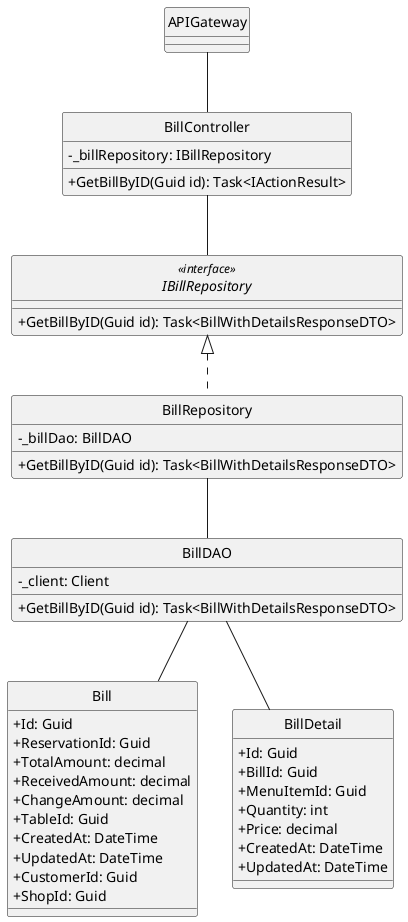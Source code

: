 @startuml
hide circle
skinparam classAttributeIconSize 0

class APIGateway {
}

class BillController {
    - _billRepository: IBillRepository
    + GetBillByID(Guid id): Task<IActionResult>
}

interface IBillRepository<<interface>> {
    + GetBillByID(Guid id): Task<BillWithDetailsResponseDTO>
}

class BillRepository {
    - _billDao: BillDAO
    + GetBillByID(Guid id): Task<BillWithDetailsResponseDTO>
}

class BillDAO {
    - _client: Client
    + GetBillByID(Guid id): Task<BillWithDetailsResponseDTO>
}


class Bill {
    + Id: Guid
    + ReservationId: Guid
    + TotalAmount: decimal
    + ReceivedAmount: decimal
    + ChangeAmount: decimal
    + TableId: Guid
    + CreatedAt: DateTime
    + UpdatedAt: DateTime
    + CustomerId: Guid
    + ShopId: Guid
}

class BillDetail {
    + Id: Guid
    + BillId: Guid
    + MenuItemId: Guid
    + Quantity: int
    + Price: decimal
    + CreatedAt: DateTime
    + UpdatedAt: DateTime
}

APIGateway -- BillController

BillController -- IBillRepository

IBillRepository <|.. BillRepository

BillRepository -- BillDAO

BillDAO -- Bill

BillDAO -- BillDetail
@enduml
